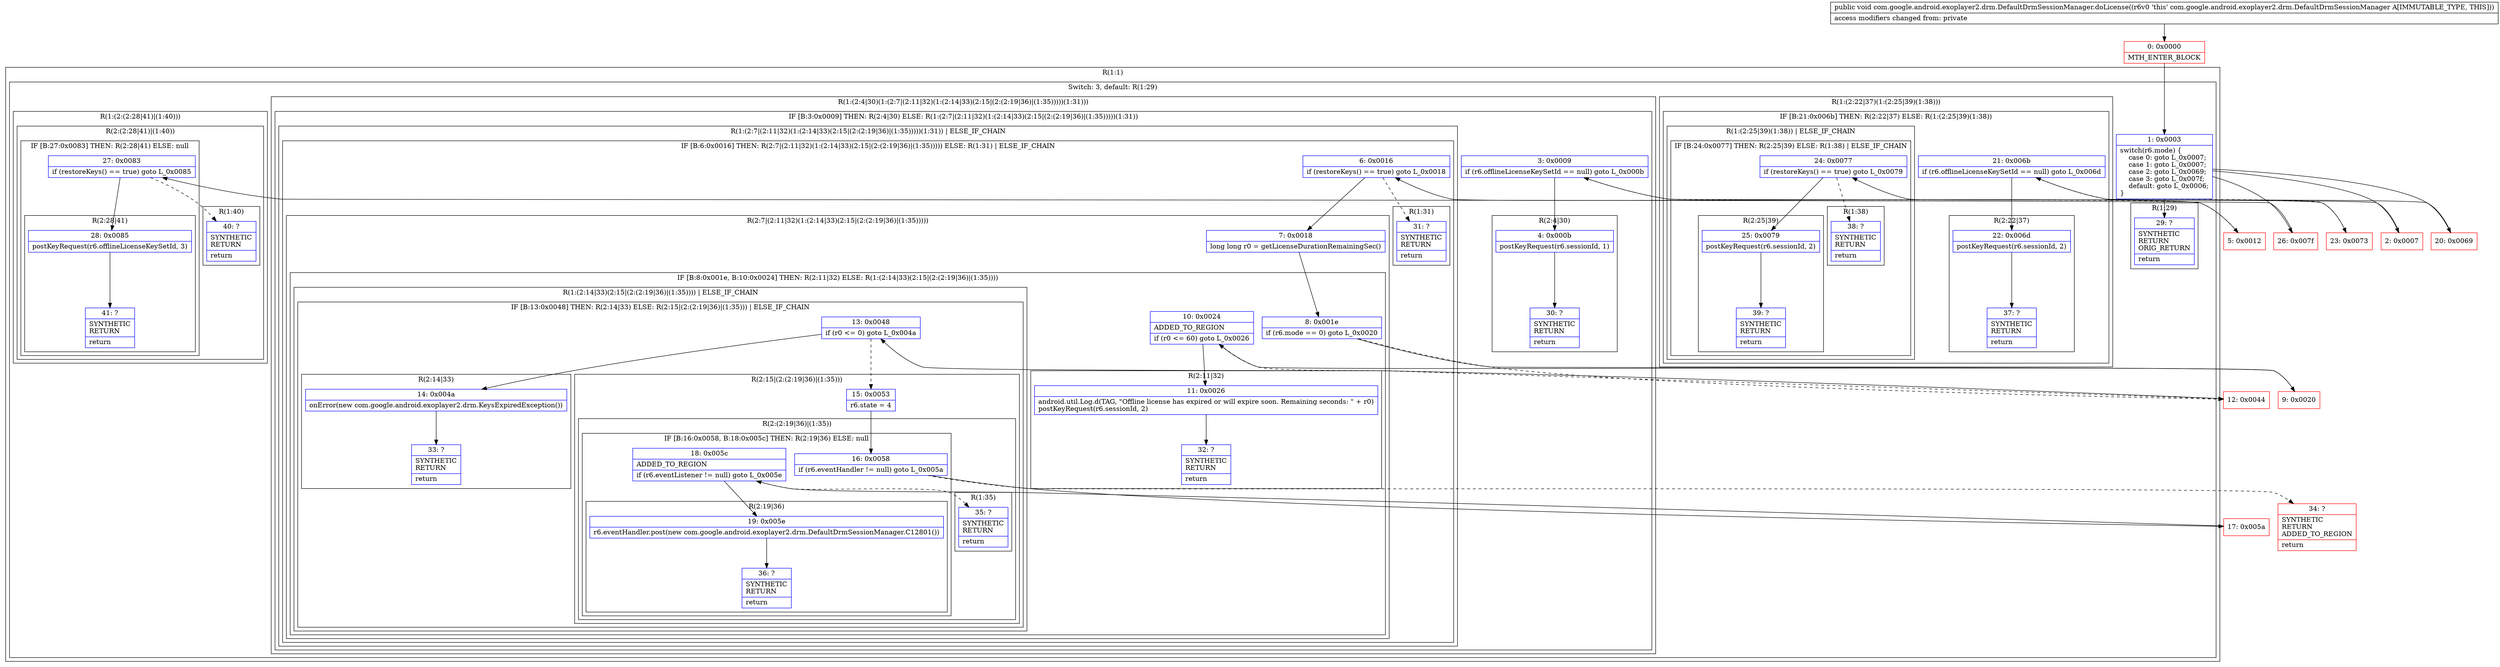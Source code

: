 digraph "CFG forcom.google.android.exoplayer2.drm.DefaultDrmSessionManager.doLicense()V" {
subgraph cluster_Region_90650662 {
label = "R(1:1)";
node [shape=record,color=blue];
subgraph cluster_SwitchRegion_1831141378 {
label = "Switch: 3, default: R(1:29)";
node [shape=record,color=blue];
Node_1 [shape=record,label="{1\:\ 0x0003|switch(r6.mode) \{\l    case 0: goto L_0x0007;\l    case 1: goto L_0x0007;\l    case 2: goto L_0x0069;\l    case 3: goto L_0x007f;\l    default: goto L_0x0006;\l\}\l}"];
subgraph cluster_Region_1067123885 {
label = "R(1:(2:4|30)(1:(2:7|(2:11|32)(1:(2:14|33)(2:15|(2:(2:19|36)|(1:35)))))(1:31)))";
node [shape=record,color=blue];
subgraph cluster_IfRegion_2137412645 {
label = "IF [B:3:0x0009] THEN: R(2:4|30) ELSE: R(1:(2:7|(2:11|32)(1:(2:14|33)(2:15|(2:(2:19|36)|(1:35)))))(1:31))";
node [shape=record,color=blue];
Node_3 [shape=record,label="{3\:\ 0x0009|if (r6.offlineLicenseKeySetId == null) goto L_0x000b\l}"];
subgraph cluster_Region_1132262887 {
label = "R(2:4|30)";
node [shape=record,color=blue];
Node_4 [shape=record,label="{4\:\ 0x000b|postKeyRequest(r6.sessionId, 1)\l}"];
Node_30 [shape=record,label="{30\:\ ?|SYNTHETIC\lRETURN\l|return\l}"];
}
subgraph cluster_Region_102553754 {
label = "R(1:(2:7|(2:11|32)(1:(2:14|33)(2:15|(2:(2:19|36)|(1:35)))))(1:31)) | ELSE_IF_CHAIN\l";
node [shape=record,color=blue];
subgraph cluster_IfRegion_1640307352 {
label = "IF [B:6:0x0016] THEN: R(2:7|(2:11|32)(1:(2:14|33)(2:15|(2:(2:19|36)|(1:35))))) ELSE: R(1:31) | ELSE_IF_CHAIN\l";
node [shape=record,color=blue];
Node_6 [shape=record,label="{6\:\ 0x0016|if (restoreKeys() == true) goto L_0x0018\l}"];
subgraph cluster_Region_1304351659 {
label = "R(2:7|(2:11|32)(1:(2:14|33)(2:15|(2:(2:19|36)|(1:35)))))";
node [shape=record,color=blue];
Node_7 [shape=record,label="{7\:\ 0x0018|long long r0 = getLicenseDurationRemainingSec()\l}"];
subgraph cluster_IfRegion_198996525 {
label = "IF [B:8:0x001e, B:10:0x0024] THEN: R(2:11|32) ELSE: R(1:(2:14|33)(2:15|(2:(2:19|36)|(1:35))))";
node [shape=record,color=blue];
Node_8 [shape=record,label="{8\:\ 0x001e|if (r6.mode == 0) goto L_0x0020\l}"];
Node_10 [shape=record,label="{10\:\ 0x0024|ADDED_TO_REGION\l|if (r0 \<= 60) goto L_0x0026\l}"];
subgraph cluster_Region_599345408 {
label = "R(2:11|32)";
node [shape=record,color=blue];
Node_11 [shape=record,label="{11\:\ 0x0026|android.util.Log.d(TAG, \"Offline license has expired or will expire soon. Remaining seconds: \" + r0)\lpostKeyRequest(r6.sessionId, 2)\l}"];
Node_32 [shape=record,label="{32\:\ ?|SYNTHETIC\lRETURN\l|return\l}"];
}
subgraph cluster_Region_743423481 {
label = "R(1:(2:14|33)(2:15|(2:(2:19|36)|(1:35)))) | ELSE_IF_CHAIN\l";
node [shape=record,color=blue];
subgraph cluster_IfRegion_871282804 {
label = "IF [B:13:0x0048] THEN: R(2:14|33) ELSE: R(2:15|(2:(2:19|36)|(1:35))) | ELSE_IF_CHAIN\l";
node [shape=record,color=blue];
Node_13 [shape=record,label="{13\:\ 0x0048|if (r0 \<= 0) goto L_0x004a\l}"];
subgraph cluster_Region_146323034 {
label = "R(2:14|33)";
node [shape=record,color=blue];
Node_14 [shape=record,label="{14\:\ 0x004a|onError(new com.google.android.exoplayer2.drm.KeysExpiredException())\l}"];
Node_33 [shape=record,label="{33\:\ ?|SYNTHETIC\lRETURN\l|return\l}"];
}
subgraph cluster_Region_1744861151 {
label = "R(2:15|(2:(2:19|36)|(1:35)))";
node [shape=record,color=blue];
Node_15 [shape=record,label="{15\:\ 0x0053|r6.state = 4\l}"];
subgraph cluster_Region_567845277 {
label = "R(2:(2:19|36)|(1:35))";
node [shape=record,color=blue];
subgraph cluster_IfRegion_1890152490 {
label = "IF [B:16:0x0058, B:18:0x005c] THEN: R(2:19|36) ELSE: null";
node [shape=record,color=blue];
Node_16 [shape=record,label="{16\:\ 0x0058|if (r6.eventHandler != null) goto L_0x005a\l}"];
Node_18 [shape=record,label="{18\:\ 0x005c|ADDED_TO_REGION\l|if (r6.eventListener != null) goto L_0x005e\l}"];
subgraph cluster_Region_1039008259 {
label = "R(2:19|36)";
node [shape=record,color=blue];
Node_19 [shape=record,label="{19\:\ 0x005e|r6.eventHandler.post(new com.google.android.exoplayer2.drm.DefaultDrmSessionManager.C12801())\l}"];
Node_36 [shape=record,label="{36\:\ ?|SYNTHETIC\lRETURN\l|return\l}"];
}
}
subgraph cluster_Region_1455105262 {
label = "R(1:35)";
node [shape=record,color=blue];
Node_35 [shape=record,label="{35\:\ ?|SYNTHETIC\lRETURN\l|return\l}"];
}
}
}
}
}
}
}
subgraph cluster_Region_848016365 {
label = "R(1:31)";
node [shape=record,color=blue];
Node_31 [shape=record,label="{31\:\ ?|SYNTHETIC\lRETURN\l|return\l}"];
}
}
}
}
}
subgraph cluster_Region_152612278 {
label = "R(1:(2:22|37)(1:(2:25|39)(1:38)))";
node [shape=record,color=blue];
subgraph cluster_IfRegion_1143687308 {
label = "IF [B:21:0x006b] THEN: R(2:22|37) ELSE: R(1:(2:25|39)(1:38))";
node [shape=record,color=blue];
Node_21 [shape=record,label="{21\:\ 0x006b|if (r6.offlineLicenseKeySetId == null) goto L_0x006d\l}"];
subgraph cluster_Region_1262000307 {
label = "R(2:22|37)";
node [shape=record,color=blue];
Node_22 [shape=record,label="{22\:\ 0x006d|postKeyRequest(r6.sessionId, 2)\l}"];
Node_37 [shape=record,label="{37\:\ ?|SYNTHETIC\lRETURN\l|return\l}"];
}
subgraph cluster_Region_616783586 {
label = "R(1:(2:25|39)(1:38)) | ELSE_IF_CHAIN\l";
node [shape=record,color=blue];
subgraph cluster_IfRegion_1752834769 {
label = "IF [B:24:0x0077] THEN: R(2:25|39) ELSE: R(1:38) | ELSE_IF_CHAIN\l";
node [shape=record,color=blue];
Node_24 [shape=record,label="{24\:\ 0x0077|if (restoreKeys() == true) goto L_0x0079\l}"];
subgraph cluster_Region_1988847738 {
label = "R(2:25|39)";
node [shape=record,color=blue];
Node_25 [shape=record,label="{25\:\ 0x0079|postKeyRequest(r6.sessionId, 2)\l}"];
Node_39 [shape=record,label="{39\:\ ?|SYNTHETIC\lRETURN\l|return\l}"];
}
subgraph cluster_Region_2046397208 {
label = "R(1:38)";
node [shape=record,color=blue];
Node_38 [shape=record,label="{38\:\ ?|SYNTHETIC\lRETURN\l|return\l}"];
}
}
}
}
}
subgraph cluster_Region_1198784139 {
label = "R(1:(2:(2:28|41)|(1:40)))";
node [shape=record,color=blue];
subgraph cluster_Region_2124816414 {
label = "R(2:(2:28|41)|(1:40))";
node [shape=record,color=blue];
subgraph cluster_IfRegion_1405312776 {
label = "IF [B:27:0x0083] THEN: R(2:28|41) ELSE: null";
node [shape=record,color=blue];
Node_27 [shape=record,label="{27\:\ 0x0083|if (restoreKeys() == true) goto L_0x0085\l}"];
subgraph cluster_Region_1725411107 {
label = "R(2:28|41)";
node [shape=record,color=blue];
Node_28 [shape=record,label="{28\:\ 0x0085|postKeyRequest(r6.offlineLicenseKeySetId, 3)\l}"];
Node_41 [shape=record,label="{41\:\ ?|SYNTHETIC\lRETURN\l|return\l}"];
}
}
subgraph cluster_Region_1040745172 {
label = "R(1:40)";
node [shape=record,color=blue];
Node_40 [shape=record,label="{40\:\ ?|SYNTHETIC\lRETURN\l|return\l}"];
}
}
}
subgraph cluster_Region_1910633435 {
label = "R(1:29)";
node [shape=record,color=blue];
Node_29 [shape=record,label="{29\:\ ?|SYNTHETIC\lRETURN\lORIG_RETURN\l|return\l}"];
}
}
}
Node_0 [shape=record,color=red,label="{0\:\ 0x0000|MTH_ENTER_BLOCK\l}"];
Node_2 [shape=record,color=red,label="{2\:\ 0x0007}"];
Node_5 [shape=record,color=red,label="{5\:\ 0x0012}"];
Node_9 [shape=record,color=red,label="{9\:\ 0x0020}"];
Node_12 [shape=record,color=red,label="{12\:\ 0x0044}"];
Node_17 [shape=record,color=red,label="{17\:\ 0x005a}"];
Node_20 [shape=record,color=red,label="{20\:\ 0x0069}"];
Node_23 [shape=record,color=red,label="{23\:\ 0x0073}"];
Node_26 [shape=record,color=red,label="{26\:\ 0x007f}"];
Node_34 [shape=record,color=red,label="{34\:\ ?|SYNTHETIC\lRETURN\lADDED_TO_REGION\l|return\l}"];
MethodNode[shape=record,label="{public void com.google.android.exoplayer2.drm.DefaultDrmSessionManager.doLicense((r6v0 'this' com.google.android.exoplayer2.drm.DefaultDrmSessionManager A[IMMUTABLE_TYPE, THIS]))  | access modifiers changed from: private\l}"];
MethodNode -> Node_0;
Node_1 -> Node_2;
Node_1 -> Node_20;
Node_1 -> Node_26;
Node_1 -> Node_29;
Node_3 -> Node_4;
Node_3 -> Node_5[style=dashed];
Node_4 -> Node_30;
Node_6 -> Node_7;
Node_6 -> Node_31[style=dashed];
Node_7 -> Node_8;
Node_8 -> Node_9;
Node_8 -> Node_12[style=dashed];
Node_10 -> Node_11;
Node_10 -> Node_12[style=dashed];
Node_11 -> Node_32;
Node_13 -> Node_14;
Node_13 -> Node_15[style=dashed];
Node_14 -> Node_33;
Node_15 -> Node_16;
Node_16 -> Node_17;
Node_16 -> Node_34[style=dashed];
Node_18 -> Node_19;
Node_18 -> Node_35[style=dashed];
Node_19 -> Node_36;
Node_21 -> Node_22;
Node_21 -> Node_23[style=dashed];
Node_22 -> Node_37;
Node_24 -> Node_25;
Node_24 -> Node_38[style=dashed];
Node_25 -> Node_39;
Node_27 -> Node_28;
Node_27 -> Node_40[style=dashed];
Node_28 -> Node_41;
Node_0 -> Node_1;
Node_2 -> Node_3;
Node_5 -> Node_6;
Node_9 -> Node_10;
Node_12 -> Node_13;
Node_17 -> Node_18;
Node_20 -> Node_21;
Node_23 -> Node_24;
Node_26 -> Node_27;
}

